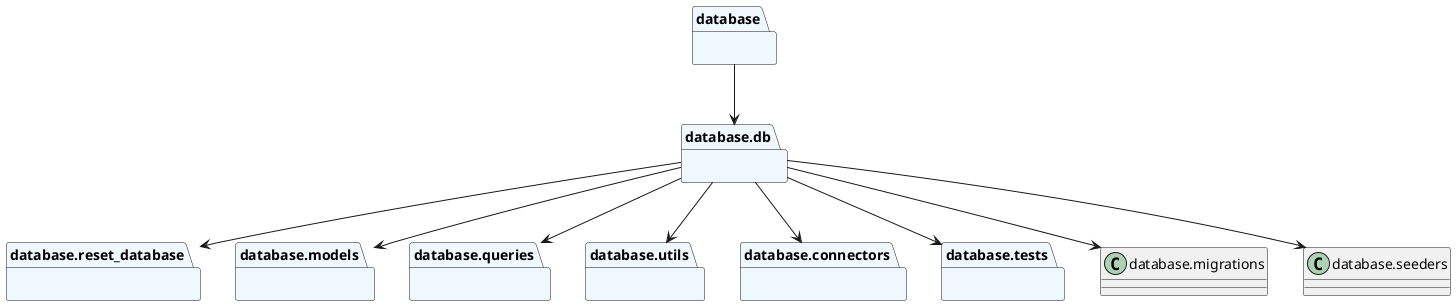 @startuml packages
set namespaceSeparator none
package "database" as database #aliceblue {
}
package "database.db" as database.db #aliceblue {
}
package "database.reset_database" as database.reset_database #aliceblue {
}

package "database.models" as database.models #aliceblue {
}

package "database.queries" as database.queries #aliceblue {
}

package "database.utils" as database.utils #aliceblue {
}

package "database.connectors" as database.connectors #aliceblue {
}

package "database.tests" as database.tests #aliceblue {
}

database --> database.db
database.db --> database.reset_database
database.db --> database.models
database.db --> database.queries
database.db --> database.utils
database.db --> database.migrations
database.db --> database.connectors
database.db --> database.seeders
database.db --> database.tests
@enduml
